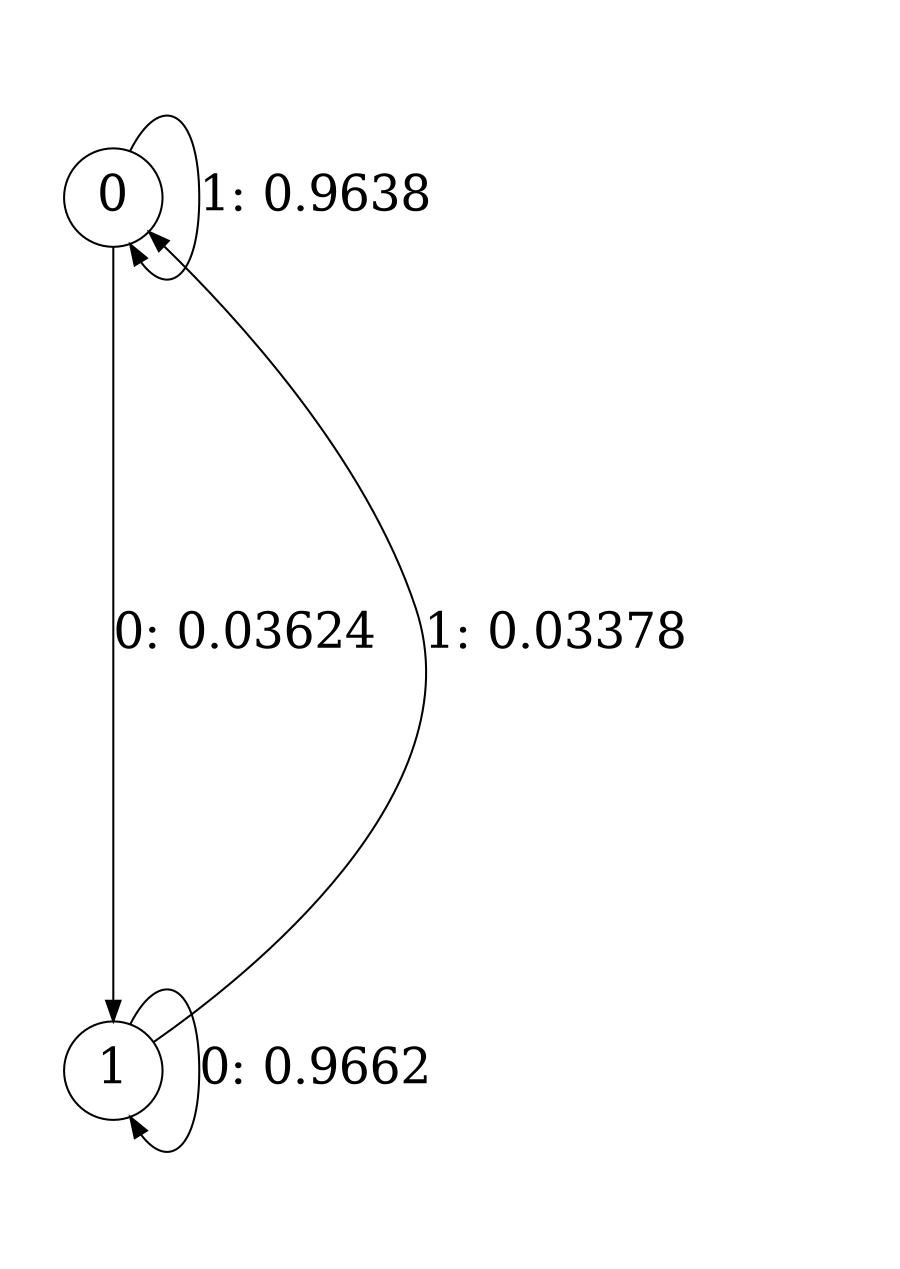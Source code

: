 digraph "ch3_face_grouped_ms_L17" {
size = "6,8.5";
ratio = "fill";
node [shape = circle];
node [fontsize = 24];
edge [fontsize = 24];
0 -> 1 [label = "0: 0.03624  "];
0 -> 0 [label = "1: 0.9638   "];
1 -> 1 [label = "0: 0.9662   "];
1 -> 0 [label = "1: 0.03378  "];
}